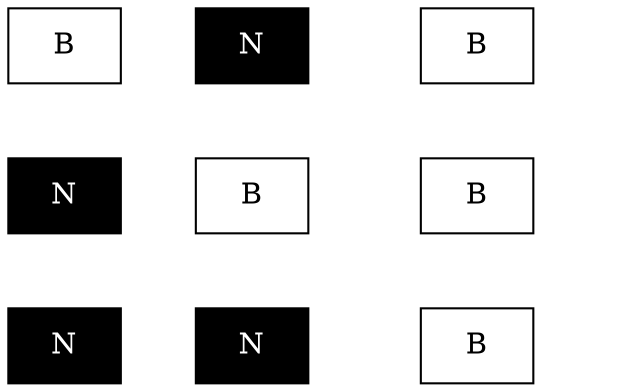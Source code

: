 digraph G {
	edge [style=invis]
	rangdir=LR
	node [shape=box style=filled]
	B00 -> N01
	N01 -> N02
	N10 -> B11
	B11 -> N12
	B20 -> B21
	B21 -> B22
	subgraph matriz_azulejos {
		B00 [label=B fillcolor=white]
		N01 [label=N fillcolor=black fontcolor=white]
		N01 -> N01 [style=invis]
		N02 [label=N fillcolor=black fontcolor=white]
		N02 -> N02 [style=invis]
		N10 [label=N fillcolor=black fontcolor=white]
		N10 -> N10 [style=invis]
		B11 [label=B fillcolor=white]
		B11 -> B11 [style=invis]
		B11 -> B11 [style=invis]
		N12 [label=N fillcolor=black fontcolor=white]
		N12 -> N12 [style=invis]
		N12 -> N12 [style=invis]
		B20 [label=B fillcolor=white]
		B20 -> B20 [style=invis]
		B21 [label=B fillcolor=white]
		B21 -> B21 [style=invis]
		B21 -> B21 [style=invis]
		B22 [label=B fillcolor=white]
		B22 -> B22 [style=invis]
		B22 -> B22 [style=invis]
	}
}
